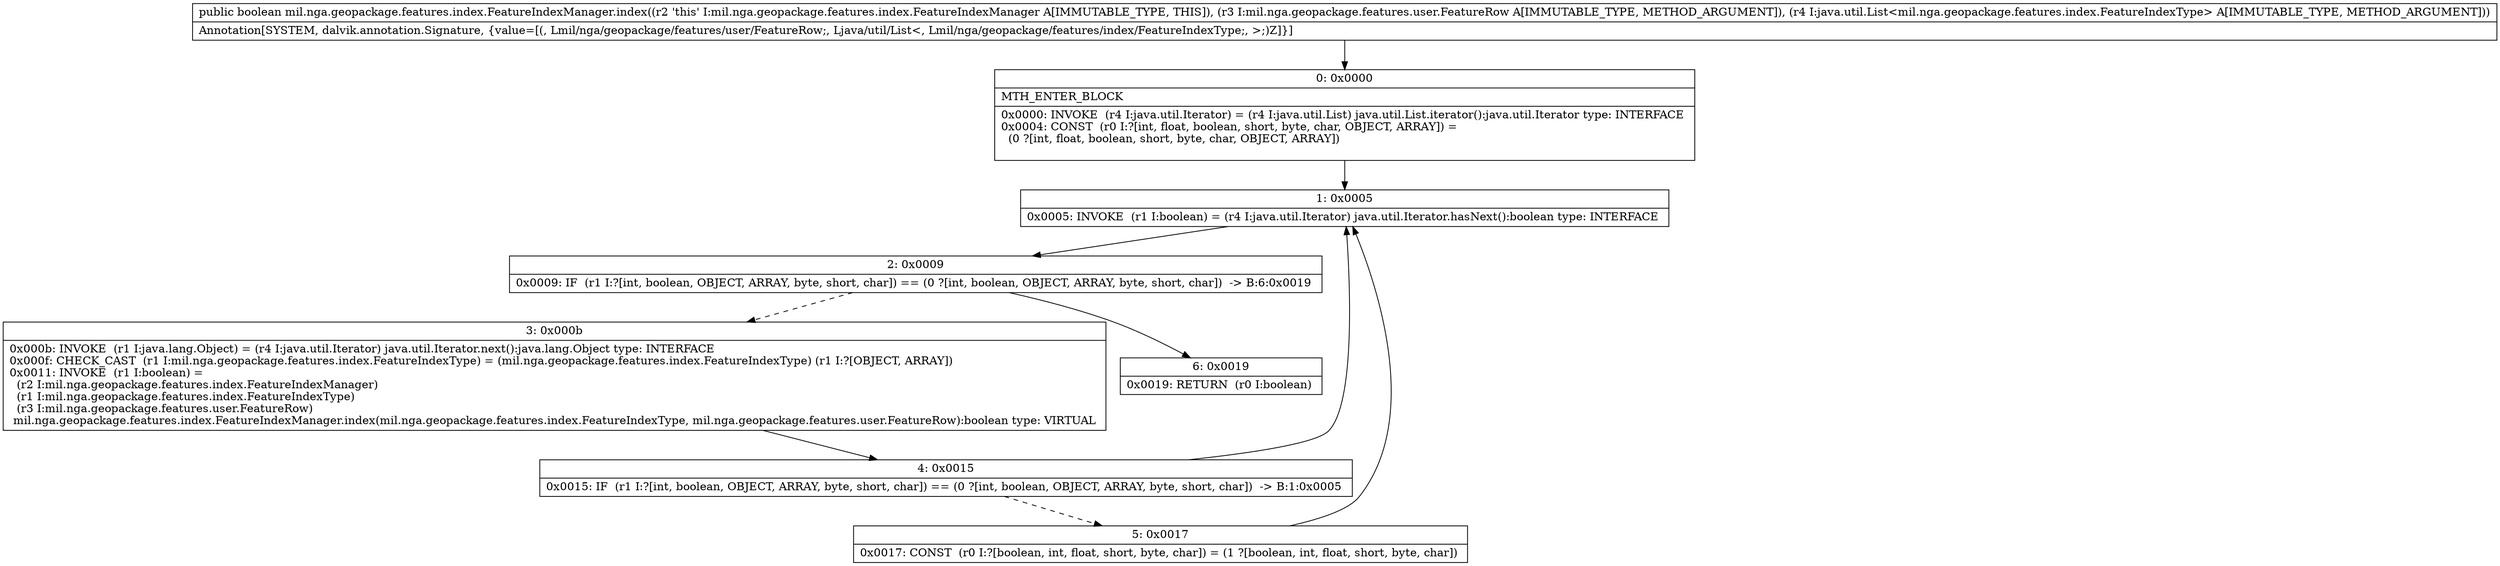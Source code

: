 digraph "CFG formil.nga.geopackage.features.index.FeatureIndexManager.index(Lmil\/nga\/geopackage\/features\/user\/FeatureRow;Ljava\/util\/List;)Z" {
Node_0 [shape=record,label="{0\:\ 0x0000|MTH_ENTER_BLOCK\l|0x0000: INVOKE  (r4 I:java.util.Iterator) = (r4 I:java.util.List) java.util.List.iterator():java.util.Iterator type: INTERFACE \l0x0004: CONST  (r0 I:?[int, float, boolean, short, byte, char, OBJECT, ARRAY]) = \l  (0 ?[int, float, boolean, short, byte, char, OBJECT, ARRAY])\l \l}"];
Node_1 [shape=record,label="{1\:\ 0x0005|0x0005: INVOKE  (r1 I:boolean) = (r4 I:java.util.Iterator) java.util.Iterator.hasNext():boolean type: INTERFACE \l}"];
Node_2 [shape=record,label="{2\:\ 0x0009|0x0009: IF  (r1 I:?[int, boolean, OBJECT, ARRAY, byte, short, char]) == (0 ?[int, boolean, OBJECT, ARRAY, byte, short, char])  \-\> B:6:0x0019 \l}"];
Node_3 [shape=record,label="{3\:\ 0x000b|0x000b: INVOKE  (r1 I:java.lang.Object) = (r4 I:java.util.Iterator) java.util.Iterator.next():java.lang.Object type: INTERFACE \l0x000f: CHECK_CAST  (r1 I:mil.nga.geopackage.features.index.FeatureIndexType) = (mil.nga.geopackage.features.index.FeatureIndexType) (r1 I:?[OBJECT, ARRAY]) \l0x0011: INVOKE  (r1 I:boolean) = \l  (r2 I:mil.nga.geopackage.features.index.FeatureIndexManager)\l  (r1 I:mil.nga.geopackage.features.index.FeatureIndexType)\l  (r3 I:mil.nga.geopackage.features.user.FeatureRow)\l mil.nga.geopackage.features.index.FeatureIndexManager.index(mil.nga.geopackage.features.index.FeatureIndexType, mil.nga.geopackage.features.user.FeatureRow):boolean type: VIRTUAL \l}"];
Node_4 [shape=record,label="{4\:\ 0x0015|0x0015: IF  (r1 I:?[int, boolean, OBJECT, ARRAY, byte, short, char]) == (0 ?[int, boolean, OBJECT, ARRAY, byte, short, char])  \-\> B:1:0x0005 \l}"];
Node_5 [shape=record,label="{5\:\ 0x0017|0x0017: CONST  (r0 I:?[boolean, int, float, short, byte, char]) = (1 ?[boolean, int, float, short, byte, char]) \l}"];
Node_6 [shape=record,label="{6\:\ 0x0019|0x0019: RETURN  (r0 I:boolean) \l}"];
MethodNode[shape=record,label="{public boolean mil.nga.geopackage.features.index.FeatureIndexManager.index((r2 'this' I:mil.nga.geopackage.features.index.FeatureIndexManager A[IMMUTABLE_TYPE, THIS]), (r3 I:mil.nga.geopackage.features.user.FeatureRow A[IMMUTABLE_TYPE, METHOD_ARGUMENT]), (r4 I:java.util.List\<mil.nga.geopackage.features.index.FeatureIndexType\> A[IMMUTABLE_TYPE, METHOD_ARGUMENT]))  | Annotation[SYSTEM, dalvik.annotation.Signature, \{value=[(, Lmil\/nga\/geopackage\/features\/user\/FeatureRow;, Ljava\/util\/List\<, Lmil\/nga\/geopackage\/features\/index\/FeatureIndexType;, \>;)Z]\}]\l}"];
MethodNode -> Node_0;
Node_0 -> Node_1;
Node_1 -> Node_2;
Node_2 -> Node_3[style=dashed];
Node_2 -> Node_6;
Node_3 -> Node_4;
Node_4 -> Node_1;
Node_4 -> Node_5[style=dashed];
Node_5 -> Node_1;
}

